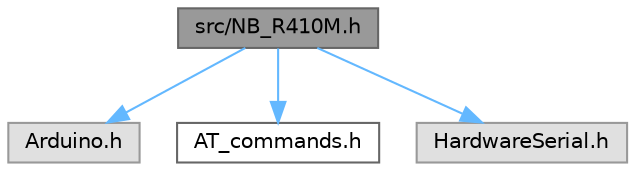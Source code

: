 digraph "src/NB_R410M.h"
{
 // LATEX_PDF_SIZE
  bgcolor="transparent";
  edge [fontname=Helvetica,fontsize=10,labelfontname=Helvetica,labelfontsize=10];
  node [fontname=Helvetica,fontsize=10,shape=box,height=0.2,width=0.4];
  Node1 [label="src/NB_R410M.h",height=0.2,width=0.4,color="gray40", fillcolor="grey60", style="filled", fontcolor="black",tooltip="Library for uBlox SARA R410M LTE Cat M1/NB1 module."];
  Node1 -> Node2 [color="steelblue1",style="solid"];
  Node2 [label="Arduino.h",height=0.2,width=0.4,color="grey60", fillcolor="#E0E0E0", style="filled",tooltip=" "];
  Node1 -> Node3 [color="steelblue1",style="solid"];
  Node3 [label="AT_commands.h",height=0.2,width=0.4,color="grey40", fillcolor="white", style="filled",URL="$_a_t__commands_8h.html",tooltip=".h file containing constants with AT commands for U-Blox R410M-02B"];
  Node1 -> Node4 [color="steelblue1",style="solid"];
  Node4 [label="HardwareSerial.h",height=0.2,width=0.4,color="grey60", fillcolor="#E0E0E0", style="filled",tooltip=" "];
}
